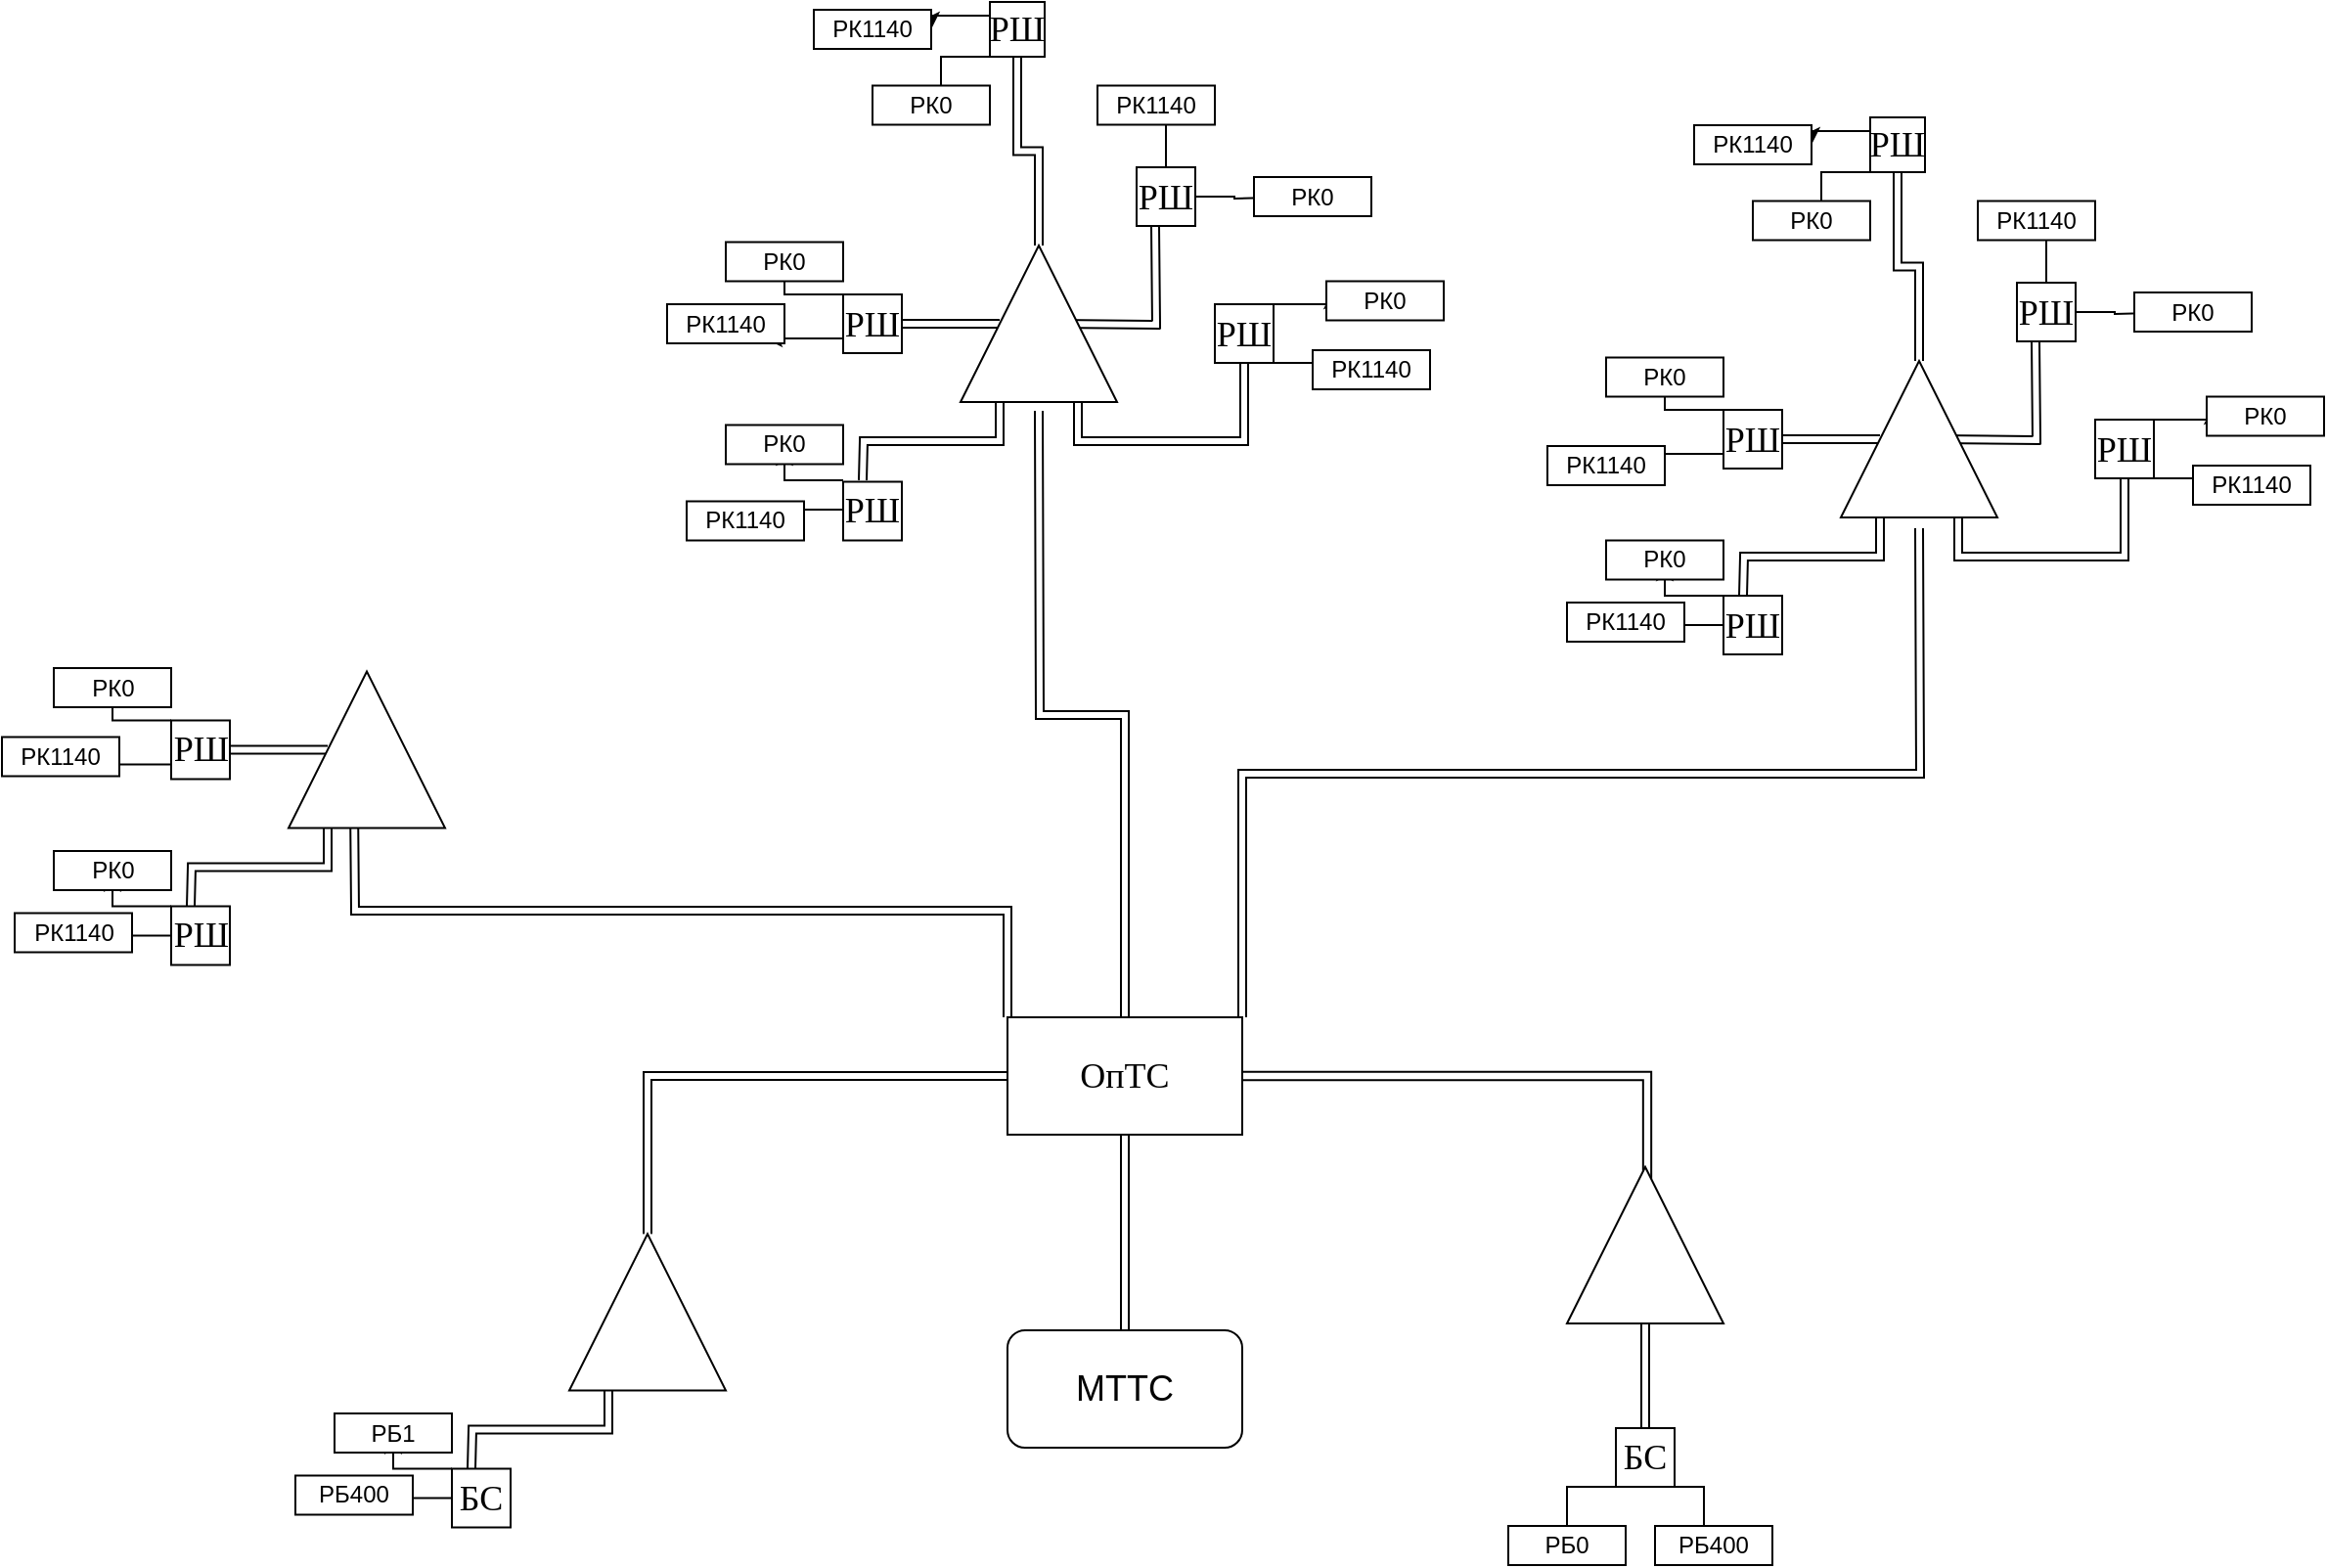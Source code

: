 <mxfile version="24.2.5" type="github">
  <diagram name="Сторінка-1" id="-aMKNxU6E9L7MTQbwJhd">
    <mxGraphModel dx="1947" dy="1637" grid="1" gridSize="10" guides="1" tooltips="1" connect="1" arrows="1" fold="1" page="1" pageScale="1" pageWidth="827" pageHeight="1169" math="0" shadow="0">
      <root>
        <mxCell id="0" />
        <mxCell id="1" parent="0" />
        <mxCell id="pCTq9wC-vszjbYOVtqLL-1" style="edgeStyle=orthogonalEdgeStyle;rounded=0;orthogonalLoop=1;jettySize=auto;html=1;exitX=0.5;exitY=1;exitDx=0;exitDy=0;shape=link;" edge="1" parent="1" source="pCTq9wC-vszjbYOVtqLL-7" target="pCTq9wC-vszjbYOVtqLL-8">
          <mxGeometry relative="1" as="geometry" />
        </mxCell>
        <mxCell id="pCTq9wC-vszjbYOVtqLL-2" style="edgeStyle=orthogonalEdgeStyle;rounded=0;orthogonalLoop=1;jettySize=auto;html=1;exitX=1;exitY=0.5;exitDx=0;exitDy=0;shape=link;width=4.167;" edge="1" parent="1" source="pCTq9wC-vszjbYOVtqLL-7">
          <mxGeometry relative="1" as="geometry">
            <mxPoint x="680" y="350" as="targetPoint" />
            <Array as="points">
              <mxPoint x="681" y="300" />
            </Array>
          </mxGeometry>
        </mxCell>
        <mxCell id="pCTq9wC-vszjbYOVtqLL-3" style="edgeStyle=orthogonalEdgeStyle;rounded=0;orthogonalLoop=1;jettySize=auto;html=1;exitX=0;exitY=0.5;exitDx=0;exitDy=0;shape=link;" edge="1" parent="1" source="pCTq9wC-vszjbYOVtqLL-7" target="pCTq9wC-vszjbYOVtqLL-45">
          <mxGeometry relative="1" as="geometry">
            <mxPoint x="215" y="340" as="targetPoint" />
          </mxGeometry>
        </mxCell>
        <mxCell id="pCTq9wC-vszjbYOVtqLL-4" style="edgeStyle=orthogonalEdgeStyle;rounded=0;orthogonalLoop=1;jettySize=auto;html=1;exitX=0.5;exitY=0;exitDx=0;exitDy=0;shape=link;" edge="1" parent="1" source="pCTq9wC-vszjbYOVtqLL-7">
          <mxGeometry relative="1" as="geometry">
            <mxPoint x="370" y="-40" as="targetPoint" />
          </mxGeometry>
        </mxCell>
        <mxCell id="pCTq9wC-vszjbYOVtqLL-5" style="edgeStyle=orthogonalEdgeStyle;rounded=0;orthogonalLoop=1;jettySize=auto;html=1;exitX=1;exitY=0;exitDx=0;exitDy=0;shape=link;width=4;" edge="1" parent="1" source="pCTq9wC-vszjbYOVtqLL-7">
          <mxGeometry relative="1" as="geometry">
            <mxPoint x="820" y="20" as="targetPoint" />
          </mxGeometry>
        </mxCell>
        <mxCell id="pCTq9wC-vszjbYOVtqLL-6" style="edgeStyle=orthogonalEdgeStyle;rounded=0;orthogonalLoop=1;jettySize=auto;html=1;exitX=0;exitY=0;exitDx=0;exitDy=0;shape=link;" edge="1" parent="1" source="pCTq9wC-vszjbYOVtqLL-7">
          <mxGeometry relative="1" as="geometry">
            <mxPoint x="20" y="160" as="targetPoint" />
          </mxGeometry>
        </mxCell>
        <mxCell id="pCTq9wC-vszjbYOVtqLL-7" value="&lt;font face=&quot;Times New Roman&quot; style=&quot;font-size: 18px;&quot;&gt;ОпТС&lt;/font&gt;" style="rounded=0;whiteSpace=wrap;html=1;" vertex="1" parent="1">
          <mxGeometry x="354" y="270" width="120" height="60" as="geometry" />
        </mxCell>
        <mxCell id="pCTq9wC-vszjbYOVtqLL-8" value="&lt;font style=&quot;font-size: 18px;&quot;&gt;МТТС&lt;/font&gt;" style="rounded=1;whiteSpace=wrap;html=1;" vertex="1" parent="1">
          <mxGeometry x="354" y="430" width="120" height="60" as="geometry" />
        </mxCell>
        <mxCell id="pCTq9wC-vszjbYOVtqLL-13" style="edgeStyle=orthogonalEdgeStyle;rounded=0;orthogonalLoop=1;jettySize=auto;html=1;exitX=0;exitY=0.5;exitDx=0;exitDy=0;entryX=0.5;entryY=0;entryDx=0;entryDy=0;shape=link;" edge="1" parent="1" source="pCTq9wC-vszjbYOVtqLL-14" target="pCTq9wC-vszjbYOVtqLL-23">
          <mxGeometry relative="1" as="geometry" />
        </mxCell>
        <mxCell id="pCTq9wC-vszjbYOVtqLL-14" value="" style="triangle;whiteSpace=wrap;html=1;rotation=-90;" vertex="1" parent="1">
          <mxGeometry x="640" y="346.5" width="80" height="80" as="geometry" />
        </mxCell>
        <mxCell id="pCTq9wC-vszjbYOVtqLL-21" style="edgeStyle=orthogonalEdgeStyle;rounded=0;orthogonalLoop=1;jettySize=auto;html=1;exitX=1;exitY=1;exitDx=0;exitDy=0;" edge="1" parent="1" source="pCTq9wC-vszjbYOVtqLL-23">
          <mxGeometry relative="1" as="geometry">
            <mxPoint x="710" y="540" as="targetPoint" />
          </mxGeometry>
        </mxCell>
        <mxCell id="pCTq9wC-vszjbYOVtqLL-22" style="edgeStyle=orthogonalEdgeStyle;rounded=0;orthogonalLoop=1;jettySize=auto;html=1;exitX=0;exitY=1;exitDx=0;exitDy=0;" edge="1" parent="1" source="pCTq9wC-vszjbYOVtqLL-23">
          <mxGeometry relative="1" as="geometry">
            <mxPoint x="640" y="540" as="targetPoint" />
          </mxGeometry>
        </mxCell>
        <mxCell id="pCTq9wC-vszjbYOVtqLL-23" value="&lt;font face=&quot;Times New Roman&quot;&gt;&lt;span style=&quot;font-size: 18px;&quot;&gt;БС&lt;/span&gt;&lt;/font&gt;" style="whiteSpace=wrap;html=1;aspect=fixed;" vertex="1" parent="1">
          <mxGeometry x="665" y="480" width="30" height="30" as="geometry" />
        </mxCell>
        <mxCell id="pCTq9wC-vszjbYOVtqLL-30" value="РБ400" style="rounded=0;whiteSpace=wrap;html=1;" vertex="1" parent="1">
          <mxGeometry x="685" y="530" width="60" height="20" as="geometry" />
        </mxCell>
        <mxCell id="pCTq9wC-vszjbYOVtqLL-31" value="РБ0" style="rounded=0;whiteSpace=wrap;html=1;" vertex="1" parent="1">
          <mxGeometry x="610" y="530" width="60" height="20" as="geometry" />
        </mxCell>
        <mxCell id="pCTq9wC-vszjbYOVtqLL-43" style="edgeStyle=orthogonalEdgeStyle;rounded=0;orthogonalLoop=1;jettySize=auto;html=1;exitX=0;exitY=0.25;exitDx=0;exitDy=0;shape=link;" edge="1" parent="1" source="pCTq9wC-vszjbYOVtqLL-45">
          <mxGeometry relative="1" as="geometry">
            <mxPoint x="80" y="500.75" as="targetPoint" />
          </mxGeometry>
        </mxCell>
        <mxCell id="pCTq9wC-vszjbYOVtqLL-45" value="" style="triangle;whiteSpace=wrap;html=1;rotation=-90;" vertex="1" parent="1">
          <mxGeometry x="130" y="380.75" width="80" height="80" as="geometry" />
        </mxCell>
        <mxCell id="pCTq9wC-vszjbYOVtqLL-56" style="edgeStyle=orthogonalEdgeStyle;rounded=0;orthogonalLoop=1;jettySize=auto;html=1;exitX=0;exitY=0.5;exitDx=0;exitDy=0;" edge="1" parent="1" source="pCTq9wC-vszjbYOVtqLL-58">
          <mxGeometry relative="1" as="geometry">
            <mxPoint x="40" y="516.25" as="targetPoint" />
          </mxGeometry>
        </mxCell>
        <mxCell id="pCTq9wC-vszjbYOVtqLL-57" style="edgeStyle=orthogonalEdgeStyle;rounded=0;orthogonalLoop=1;jettySize=auto;html=1;exitX=0;exitY=0;exitDx=0;exitDy=0;" edge="1" parent="1" source="pCTq9wC-vszjbYOVtqLL-58">
          <mxGeometry relative="1" as="geometry">
            <mxPoint x="40" y="484.25" as="targetPoint" />
          </mxGeometry>
        </mxCell>
        <mxCell id="pCTq9wC-vszjbYOVtqLL-58" value="&lt;font face=&quot;Times New Roman&quot;&gt;&lt;span style=&quot;font-size: 18px;&quot;&gt;БС&lt;/span&gt;&lt;/font&gt;" style="whiteSpace=wrap;html=1;aspect=fixed;" vertex="1" parent="1">
          <mxGeometry x="70" y="500.75" width="30" height="30" as="geometry" />
        </mxCell>
        <mxCell id="pCTq9wC-vszjbYOVtqLL-62" value="РБ1" style="rounded=0;whiteSpace=wrap;html=1;" vertex="1" parent="1">
          <mxGeometry x="10" y="472.5" width="60" height="20" as="geometry" />
        </mxCell>
        <mxCell id="pCTq9wC-vszjbYOVtqLL-66" value="РБ400" style="rounded=0;whiteSpace=wrap;html=1;" vertex="1" parent="1">
          <mxGeometry x="-10" y="504.25" width="60" height="20" as="geometry" />
        </mxCell>
        <mxCell id="pCTq9wC-vszjbYOVtqLL-67" style="edgeStyle=orthogonalEdgeStyle;rounded=0;orthogonalLoop=1;jettySize=auto;html=1;exitX=0.5;exitY=0;exitDx=0;exitDy=0;shape=link;" edge="1" parent="1" source="pCTq9wC-vszjbYOVtqLL-72">
          <mxGeometry relative="1" as="geometry">
            <mxPoint x="750" y="-25.5" as="targetPoint" />
          </mxGeometry>
        </mxCell>
        <mxCell id="pCTq9wC-vszjbYOVtqLL-68" style="edgeStyle=orthogonalEdgeStyle;rounded=0;orthogonalLoop=1;jettySize=auto;html=1;exitX=0.5;exitY=1;exitDx=0;exitDy=0;shape=link;" edge="1" parent="1">
          <mxGeometry relative="1" as="geometry">
            <mxPoint x="879.5" y="-75.5" as="targetPoint" />
            <mxPoint x="829.5" y="-25.5" as="sourcePoint" />
          </mxGeometry>
        </mxCell>
        <mxCell id="pCTq9wC-vszjbYOVtqLL-69" style="edgeStyle=orthogonalEdgeStyle;rounded=0;orthogonalLoop=1;jettySize=auto;html=1;exitX=0;exitY=0.75;exitDx=0;exitDy=0;shape=link;entryX=0.5;entryY=1;entryDx=0;entryDy=0;" edge="1" parent="1" source="pCTq9wC-vszjbYOVtqLL-72" target="pCTq9wC-vszjbYOVtqLL-75">
          <mxGeometry relative="1" as="geometry">
            <mxPoint x="960" y="14.5" as="targetPoint" />
          </mxGeometry>
        </mxCell>
        <mxCell id="pCTq9wC-vszjbYOVtqLL-70" style="edgeStyle=orthogonalEdgeStyle;rounded=0;orthogonalLoop=1;jettySize=auto;html=1;exitX=0;exitY=0.25;exitDx=0;exitDy=0;shape=link;" edge="1" parent="1" source="pCTq9wC-vszjbYOVtqLL-72">
          <mxGeometry relative="1" as="geometry">
            <mxPoint x="730" y="54.5" as="targetPoint" />
          </mxGeometry>
        </mxCell>
        <mxCell id="pCTq9wC-vszjbYOVtqLL-71" style="edgeStyle=orthogonalEdgeStyle;rounded=0;orthogonalLoop=1;jettySize=auto;html=1;exitX=1;exitY=0.5;exitDx=0;exitDy=0;entryX=0.5;entryY=1;entryDx=0;entryDy=0;shape=link;" edge="1" parent="1" source="pCTq9wC-vszjbYOVtqLL-72" target="pCTq9wC-vszjbYOVtqLL-81">
          <mxGeometry relative="1" as="geometry" />
        </mxCell>
        <mxCell id="pCTq9wC-vszjbYOVtqLL-72" value="" style="triangle;whiteSpace=wrap;html=1;rotation=-90;" vertex="1" parent="1">
          <mxGeometry x="780" y="-65.5" width="80" height="80" as="geometry" />
        </mxCell>
        <mxCell id="pCTq9wC-vszjbYOVtqLL-73" style="edgeStyle=orthogonalEdgeStyle;rounded=0;orthogonalLoop=1;jettySize=auto;html=1;exitX=1;exitY=0;exitDx=0;exitDy=0;" edge="1" parent="1" source="pCTq9wC-vszjbYOVtqLL-75">
          <mxGeometry relative="1" as="geometry">
            <mxPoint x="970" y="-42" as="targetPoint" />
          </mxGeometry>
        </mxCell>
        <mxCell id="pCTq9wC-vszjbYOVtqLL-74" style="edgeStyle=orthogonalEdgeStyle;rounded=0;orthogonalLoop=1;jettySize=auto;html=1;exitX=1;exitY=1;exitDx=0;exitDy=0;" edge="1" parent="1" source="pCTq9wC-vszjbYOVtqLL-75">
          <mxGeometry relative="1" as="geometry">
            <mxPoint x="970" y="-5" as="targetPoint" />
          </mxGeometry>
        </mxCell>
        <mxCell id="pCTq9wC-vszjbYOVtqLL-75" value="&lt;font style=&quot;font-size: 18px;&quot; face=&quot;Times New Roman&quot;&gt;РШ&lt;/font&gt;" style="whiteSpace=wrap;html=1;aspect=fixed;" vertex="1" parent="1">
          <mxGeometry x="910" y="-35.5" width="30" height="30" as="geometry" />
        </mxCell>
        <mxCell id="pCTq9wC-vszjbYOVtqLL-76" style="edgeStyle=orthogonalEdgeStyle;rounded=0;orthogonalLoop=1;jettySize=auto;html=1;exitX=0.5;exitY=0;exitDx=0;exitDy=0;" edge="1" parent="1" source="pCTq9wC-vszjbYOVtqLL-78">
          <mxGeometry relative="1" as="geometry">
            <mxPoint x="885" y="-142" as="targetPoint" />
          </mxGeometry>
        </mxCell>
        <mxCell id="pCTq9wC-vszjbYOVtqLL-77" style="edgeStyle=orthogonalEdgeStyle;rounded=0;orthogonalLoop=1;jettySize=auto;html=1;exitX=1;exitY=0.5;exitDx=0;exitDy=0;" edge="1" parent="1" source="pCTq9wC-vszjbYOVtqLL-78">
          <mxGeometry relative="1" as="geometry">
            <mxPoint x="940" y="-90" as="targetPoint" />
          </mxGeometry>
        </mxCell>
        <mxCell id="pCTq9wC-vszjbYOVtqLL-78" value="&lt;font face=&quot;Times New Roman&quot; style=&quot;font-size: 18px;&quot;&gt;РШ&lt;/font&gt;" style="whiteSpace=wrap;html=1;aspect=fixed;" vertex="1" parent="1">
          <mxGeometry x="870" y="-105.5" width="30" height="30" as="geometry" />
        </mxCell>
        <mxCell id="pCTq9wC-vszjbYOVtqLL-79" style="edgeStyle=orthogonalEdgeStyle;rounded=0;orthogonalLoop=1;jettySize=auto;html=1;exitX=0;exitY=1;exitDx=0;exitDy=0;" edge="1" parent="1" source="pCTq9wC-vszjbYOVtqLL-81">
          <mxGeometry relative="1" as="geometry">
            <mxPoint x="770" y="-132" as="targetPoint" />
          </mxGeometry>
        </mxCell>
        <mxCell id="pCTq9wC-vszjbYOVtqLL-80" style="edgeStyle=orthogonalEdgeStyle;rounded=0;orthogonalLoop=1;jettySize=auto;html=1;exitX=0;exitY=0.25;exitDx=0;exitDy=0;entryX=1;entryY=0.5;entryDx=0;entryDy=0;" edge="1" parent="1" source="pCTq9wC-vszjbYOVtqLL-81" target="pCTq9wC-vszjbYOVtqLL-89">
          <mxGeometry relative="1" as="geometry" />
        </mxCell>
        <mxCell id="pCTq9wC-vszjbYOVtqLL-81" value="&lt;font face=&quot;Times New Roman&quot; style=&quot;font-size: 18px;&quot;&gt;РШ&lt;/font&gt;" style="whiteSpace=wrap;html=1;aspect=fixed;" vertex="1" parent="1">
          <mxGeometry x="795" y="-190" width="28" height="28" as="geometry" />
        </mxCell>
        <mxCell id="pCTq9wC-vszjbYOVtqLL-82" style="edgeStyle=orthogonalEdgeStyle;rounded=0;orthogonalLoop=1;jettySize=auto;html=1;exitX=0;exitY=0.75;exitDx=0;exitDy=0;" edge="1" parent="1" source="pCTq9wC-vszjbYOVtqLL-84">
          <mxGeometry relative="1" as="geometry">
            <mxPoint x="680" y="-18" as="targetPoint" />
          </mxGeometry>
        </mxCell>
        <mxCell id="pCTq9wC-vszjbYOVtqLL-83" style="edgeStyle=orthogonalEdgeStyle;rounded=0;orthogonalLoop=1;jettySize=auto;html=1;exitX=0;exitY=0;exitDx=0;exitDy=0;" edge="1" parent="1" source="pCTq9wC-vszjbYOVtqLL-84">
          <mxGeometry relative="1" as="geometry">
            <mxPoint x="690" y="-62" as="targetPoint" />
          </mxGeometry>
        </mxCell>
        <mxCell id="pCTq9wC-vszjbYOVtqLL-84" value="&lt;font face=&quot;Times New Roman&quot; style=&quot;font-size: 18px;&quot;&gt;РШ&lt;/font&gt;" style="whiteSpace=wrap;html=1;aspect=fixed;" vertex="1" parent="1">
          <mxGeometry x="720" y="-40.5" width="30" height="30" as="geometry" />
        </mxCell>
        <mxCell id="pCTq9wC-vszjbYOVtqLL-85" style="edgeStyle=orthogonalEdgeStyle;rounded=0;orthogonalLoop=1;jettySize=auto;html=1;exitX=0;exitY=0.5;exitDx=0;exitDy=0;" edge="1" parent="1" source="pCTq9wC-vszjbYOVtqLL-87">
          <mxGeometry relative="1" as="geometry">
            <mxPoint x="690" y="70" as="targetPoint" />
          </mxGeometry>
        </mxCell>
        <mxCell id="pCTq9wC-vszjbYOVtqLL-86" style="edgeStyle=orthogonalEdgeStyle;rounded=0;orthogonalLoop=1;jettySize=auto;html=1;exitX=0;exitY=0;exitDx=0;exitDy=0;" edge="1" parent="1" source="pCTq9wC-vszjbYOVtqLL-87">
          <mxGeometry relative="1" as="geometry">
            <mxPoint x="690" y="38" as="targetPoint" />
          </mxGeometry>
        </mxCell>
        <mxCell id="pCTq9wC-vszjbYOVtqLL-87" value="&lt;font face=&quot;Times New Roman&quot; style=&quot;font-size: 18px;&quot;&gt;РШ&lt;/font&gt;" style="whiteSpace=wrap;html=1;aspect=fixed;" vertex="1" parent="1">
          <mxGeometry x="720" y="54.5" width="30" height="30" as="geometry" />
        </mxCell>
        <mxCell id="pCTq9wC-vszjbYOVtqLL-88" value="РК0" style="rounded=0;whiteSpace=wrap;html=1;" vertex="1" parent="1">
          <mxGeometry x="735" y="-147.25" width="60" height="20" as="geometry" />
        </mxCell>
        <mxCell id="pCTq9wC-vszjbYOVtqLL-89" value="РК1140" style="rounded=0;whiteSpace=wrap;html=1;" vertex="1" parent="1">
          <mxGeometry x="705" y="-186" width="60" height="20" as="geometry" />
        </mxCell>
        <mxCell id="pCTq9wC-vszjbYOVtqLL-90" value="РК0" style="rounded=0;whiteSpace=wrap;html=1;" vertex="1" parent="1">
          <mxGeometry x="967" y="-47.25" width="60" height="20" as="geometry" />
        </mxCell>
        <mxCell id="pCTq9wC-vszjbYOVtqLL-91" value="РК0" style="rounded=0;whiteSpace=wrap;html=1;" vertex="1" parent="1">
          <mxGeometry x="930" y="-100.5" width="60" height="20" as="geometry" />
        </mxCell>
        <mxCell id="pCTq9wC-vszjbYOVtqLL-92" value="РК0" style="rounded=0;whiteSpace=wrap;html=1;" vertex="1" parent="1">
          <mxGeometry x="660" y="-67.25" width="60" height="20" as="geometry" />
        </mxCell>
        <mxCell id="pCTq9wC-vszjbYOVtqLL-93" value="РК0" style="rounded=0;whiteSpace=wrap;html=1;" vertex="1" parent="1">
          <mxGeometry x="660" y="26.25" width="60" height="20" as="geometry" />
        </mxCell>
        <mxCell id="pCTq9wC-vszjbYOVtqLL-94" value="РК1140" style="rounded=0;whiteSpace=wrap;html=1;" vertex="1" parent="1">
          <mxGeometry x="960" y="-12" width="60" height="20" as="geometry" />
        </mxCell>
        <mxCell id="pCTq9wC-vszjbYOVtqLL-95" value="РК1140" style="rounded=0;whiteSpace=wrap;html=1;" vertex="1" parent="1">
          <mxGeometry x="850" y="-147.25" width="60" height="20" as="geometry" />
        </mxCell>
        <mxCell id="pCTq9wC-vszjbYOVtqLL-96" value="РК1140" style="rounded=0;whiteSpace=wrap;html=1;" vertex="1" parent="1">
          <mxGeometry x="630" y="-22" width="60" height="20" as="geometry" />
        </mxCell>
        <mxCell id="pCTq9wC-vszjbYOVtqLL-97" value="РК1140" style="rounded=0;whiteSpace=wrap;html=1;" vertex="1" parent="1">
          <mxGeometry x="640" y="58" width="60" height="20" as="geometry" />
        </mxCell>
        <mxCell id="pCTq9wC-vszjbYOVtqLL-98" style="edgeStyle=orthogonalEdgeStyle;rounded=0;orthogonalLoop=1;jettySize=auto;html=1;exitX=0.5;exitY=0;exitDx=0;exitDy=0;shape=link;" edge="1" parent="1" source="pCTq9wC-vszjbYOVtqLL-103">
          <mxGeometry relative="1" as="geometry">
            <mxPoint x="-43.5" y="133.25" as="targetPoint" />
          </mxGeometry>
        </mxCell>
        <mxCell id="pCTq9wC-vszjbYOVtqLL-101" style="edgeStyle=orthogonalEdgeStyle;rounded=0;orthogonalLoop=1;jettySize=auto;html=1;exitX=0;exitY=0.25;exitDx=0;exitDy=0;shape=link;" edge="1" parent="1" source="pCTq9wC-vszjbYOVtqLL-103">
          <mxGeometry relative="1" as="geometry">
            <mxPoint x="-63.5" y="213.25" as="targetPoint" />
          </mxGeometry>
        </mxCell>
        <mxCell id="pCTq9wC-vszjbYOVtqLL-103" value="" style="triangle;whiteSpace=wrap;html=1;rotation=-90;" vertex="1" parent="1">
          <mxGeometry x="-13.5" y="93.25" width="80" height="80" as="geometry" />
        </mxCell>
        <mxCell id="pCTq9wC-vszjbYOVtqLL-112" style="edgeStyle=orthogonalEdgeStyle;rounded=0;orthogonalLoop=1;jettySize=auto;html=1;exitX=0;exitY=0.75;exitDx=0;exitDy=0;" edge="1" parent="1" source="pCTq9wC-vszjbYOVtqLL-114">
          <mxGeometry relative="1" as="geometry">
            <mxPoint x="-113.5" y="140.75" as="targetPoint" />
          </mxGeometry>
        </mxCell>
        <mxCell id="pCTq9wC-vszjbYOVtqLL-113" style="edgeStyle=orthogonalEdgeStyle;rounded=0;orthogonalLoop=1;jettySize=auto;html=1;exitX=0;exitY=0;exitDx=0;exitDy=0;" edge="1" parent="1" source="pCTq9wC-vszjbYOVtqLL-114">
          <mxGeometry relative="1" as="geometry">
            <mxPoint x="-103.5" y="96.75" as="targetPoint" />
          </mxGeometry>
        </mxCell>
        <mxCell id="pCTq9wC-vszjbYOVtqLL-114" value="&lt;font face=&quot;Times New Roman&quot; style=&quot;font-size: 18px;&quot;&gt;РШ&lt;/font&gt;" style="whiteSpace=wrap;html=1;aspect=fixed;" vertex="1" parent="1">
          <mxGeometry x="-73.5" y="118.25" width="30" height="30" as="geometry" />
        </mxCell>
        <mxCell id="pCTq9wC-vszjbYOVtqLL-115" style="edgeStyle=orthogonalEdgeStyle;rounded=0;orthogonalLoop=1;jettySize=auto;html=1;exitX=0;exitY=0.5;exitDx=0;exitDy=0;" edge="1" parent="1" source="pCTq9wC-vszjbYOVtqLL-117">
          <mxGeometry relative="1" as="geometry">
            <mxPoint x="-103.5" y="228.75" as="targetPoint" />
          </mxGeometry>
        </mxCell>
        <mxCell id="pCTq9wC-vszjbYOVtqLL-116" style="edgeStyle=orthogonalEdgeStyle;rounded=0;orthogonalLoop=1;jettySize=auto;html=1;exitX=0;exitY=0;exitDx=0;exitDy=0;" edge="1" parent="1" source="pCTq9wC-vszjbYOVtqLL-117">
          <mxGeometry relative="1" as="geometry">
            <mxPoint x="-103.5" y="196.75" as="targetPoint" />
          </mxGeometry>
        </mxCell>
        <mxCell id="pCTq9wC-vszjbYOVtqLL-117" value="&lt;font face=&quot;Times New Roman&quot; style=&quot;font-size: 18px;&quot;&gt;РШ&lt;/font&gt;" style="whiteSpace=wrap;html=1;aspect=fixed;" vertex="1" parent="1">
          <mxGeometry x="-73.5" y="213.25" width="30" height="30" as="geometry" />
        </mxCell>
        <mxCell id="pCTq9wC-vszjbYOVtqLL-122" value="РК0" style="rounded=0;whiteSpace=wrap;html=1;" vertex="1" parent="1">
          <mxGeometry x="-133.5" y="91.5" width="60" height="20" as="geometry" />
        </mxCell>
        <mxCell id="pCTq9wC-vszjbYOVtqLL-123" value="РК0" style="rounded=0;whiteSpace=wrap;html=1;" vertex="1" parent="1">
          <mxGeometry x="-133.5" y="185" width="60" height="20" as="geometry" />
        </mxCell>
        <mxCell id="pCTq9wC-vszjbYOVtqLL-126" value="РК1140" style="rounded=0;whiteSpace=wrap;html=1;" vertex="1" parent="1">
          <mxGeometry x="-153.5" y="216.75" width="60" height="20" as="geometry" />
        </mxCell>
        <mxCell id="pCTq9wC-vszjbYOVtqLL-128" value="РК1140" style="rounded=0;whiteSpace=wrap;html=1;" vertex="1" parent="1">
          <mxGeometry x="-160" y="126.75" width="60" height="20" as="geometry" />
        </mxCell>
        <mxCell id="pCTq9wC-vszjbYOVtqLL-129" style="edgeStyle=orthogonalEdgeStyle;rounded=0;orthogonalLoop=1;jettySize=auto;html=1;exitX=0.5;exitY=0;exitDx=0;exitDy=0;shape=link;" edge="1" parent="1" source="pCTq9wC-vszjbYOVtqLL-134">
          <mxGeometry relative="1" as="geometry">
            <mxPoint x="300" y="-84.5" as="targetPoint" />
          </mxGeometry>
        </mxCell>
        <mxCell id="pCTq9wC-vszjbYOVtqLL-130" style="edgeStyle=orthogonalEdgeStyle;rounded=0;orthogonalLoop=1;jettySize=auto;html=1;exitX=0.5;exitY=1;exitDx=0;exitDy=0;shape=link;" edge="1" parent="1">
          <mxGeometry relative="1" as="geometry">
            <mxPoint x="429.5" y="-134.5" as="targetPoint" />
            <mxPoint x="379.5" y="-84.5" as="sourcePoint" />
          </mxGeometry>
        </mxCell>
        <mxCell id="pCTq9wC-vszjbYOVtqLL-131" style="edgeStyle=orthogonalEdgeStyle;rounded=0;orthogonalLoop=1;jettySize=auto;html=1;exitX=0;exitY=0.75;exitDx=0;exitDy=0;shape=link;entryX=0.5;entryY=1;entryDx=0;entryDy=0;" edge="1" parent="1" source="pCTq9wC-vszjbYOVtqLL-134" target="pCTq9wC-vszjbYOVtqLL-137">
          <mxGeometry relative="1" as="geometry">
            <mxPoint x="510" y="-44.5" as="targetPoint" />
          </mxGeometry>
        </mxCell>
        <mxCell id="pCTq9wC-vszjbYOVtqLL-132" style="edgeStyle=orthogonalEdgeStyle;rounded=0;orthogonalLoop=1;jettySize=auto;html=1;exitX=0;exitY=0.25;exitDx=0;exitDy=0;shape=link;" edge="1" parent="1" source="pCTq9wC-vszjbYOVtqLL-134">
          <mxGeometry relative="1" as="geometry">
            <mxPoint x="280" y="-4.5" as="targetPoint" />
          </mxGeometry>
        </mxCell>
        <mxCell id="pCTq9wC-vszjbYOVtqLL-133" style="edgeStyle=orthogonalEdgeStyle;rounded=0;orthogonalLoop=1;jettySize=auto;html=1;exitX=1;exitY=0.5;exitDx=0;exitDy=0;entryX=0.5;entryY=1;entryDx=0;entryDy=0;shape=link;" edge="1" parent="1" source="pCTq9wC-vszjbYOVtqLL-134" target="pCTq9wC-vszjbYOVtqLL-143">
          <mxGeometry relative="1" as="geometry" />
        </mxCell>
        <mxCell id="pCTq9wC-vszjbYOVtqLL-134" value="" style="triangle;whiteSpace=wrap;html=1;rotation=-90;" vertex="1" parent="1">
          <mxGeometry x="330" y="-124.5" width="80" height="80" as="geometry" />
        </mxCell>
        <mxCell id="pCTq9wC-vszjbYOVtqLL-135" style="edgeStyle=orthogonalEdgeStyle;rounded=0;orthogonalLoop=1;jettySize=auto;html=1;exitX=1;exitY=0;exitDx=0;exitDy=0;" edge="1" parent="1" source="pCTq9wC-vszjbYOVtqLL-137">
          <mxGeometry relative="1" as="geometry">
            <mxPoint x="520" y="-101" as="targetPoint" />
          </mxGeometry>
        </mxCell>
        <mxCell id="pCTq9wC-vszjbYOVtqLL-136" style="edgeStyle=orthogonalEdgeStyle;rounded=0;orthogonalLoop=1;jettySize=auto;html=1;exitX=1;exitY=1;exitDx=0;exitDy=0;" edge="1" parent="1" source="pCTq9wC-vszjbYOVtqLL-137">
          <mxGeometry relative="1" as="geometry">
            <mxPoint x="520" y="-64" as="targetPoint" />
          </mxGeometry>
        </mxCell>
        <mxCell id="pCTq9wC-vszjbYOVtqLL-137" value="&lt;font style=&quot;font-size: 18px;&quot; face=&quot;Times New Roman&quot;&gt;РШ&lt;/font&gt;" style="whiteSpace=wrap;html=1;aspect=fixed;" vertex="1" parent="1">
          <mxGeometry x="460" y="-94.5" width="30" height="30" as="geometry" />
        </mxCell>
        <mxCell id="pCTq9wC-vszjbYOVtqLL-138" style="edgeStyle=orthogonalEdgeStyle;rounded=0;orthogonalLoop=1;jettySize=auto;html=1;exitX=0.5;exitY=0;exitDx=0;exitDy=0;" edge="1" parent="1" source="pCTq9wC-vszjbYOVtqLL-140">
          <mxGeometry relative="1" as="geometry">
            <mxPoint x="435" y="-201" as="targetPoint" />
          </mxGeometry>
        </mxCell>
        <mxCell id="pCTq9wC-vszjbYOVtqLL-139" style="edgeStyle=orthogonalEdgeStyle;rounded=0;orthogonalLoop=1;jettySize=auto;html=1;exitX=1;exitY=0.5;exitDx=0;exitDy=0;" edge="1" parent="1" source="pCTq9wC-vszjbYOVtqLL-140">
          <mxGeometry relative="1" as="geometry">
            <mxPoint x="490" y="-149" as="targetPoint" />
          </mxGeometry>
        </mxCell>
        <mxCell id="pCTq9wC-vszjbYOVtqLL-140" value="&lt;font face=&quot;Times New Roman&quot; style=&quot;font-size: 18px;&quot;&gt;РШ&lt;/font&gt;" style="whiteSpace=wrap;html=1;aspect=fixed;" vertex="1" parent="1">
          <mxGeometry x="420" y="-164.5" width="30" height="30" as="geometry" />
        </mxCell>
        <mxCell id="pCTq9wC-vszjbYOVtqLL-141" style="edgeStyle=orthogonalEdgeStyle;rounded=0;orthogonalLoop=1;jettySize=auto;html=1;exitX=0;exitY=1;exitDx=0;exitDy=0;" edge="1" parent="1" source="pCTq9wC-vszjbYOVtqLL-143">
          <mxGeometry relative="1" as="geometry">
            <mxPoint x="320" y="-191" as="targetPoint" />
          </mxGeometry>
        </mxCell>
        <mxCell id="pCTq9wC-vszjbYOVtqLL-142" style="edgeStyle=orthogonalEdgeStyle;rounded=0;orthogonalLoop=1;jettySize=auto;html=1;exitX=0;exitY=0.25;exitDx=0;exitDy=0;entryX=1;entryY=0.5;entryDx=0;entryDy=0;" edge="1" parent="1" source="pCTq9wC-vszjbYOVtqLL-143" target="pCTq9wC-vszjbYOVtqLL-151">
          <mxGeometry relative="1" as="geometry" />
        </mxCell>
        <mxCell id="pCTq9wC-vszjbYOVtqLL-143" value="&lt;font face=&quot;Times New Roman&quot; style=&quot;font-size: 18px;&quot;&gt;РШ&lt;/font&gt;" style="whiteSpace=wrap;html=1;aspect=fixed;" vertex="1" parent="1">
          <mxGeometry x="345" y="-249" width="28" height="28" as="geometry" />
        </mxCell>
        <mxCell id="pCTq9wC-vszjbYOVtqLL-144" style="edgeStyle=orthogonalEdgeStyle;rounded=0;orthogonalLoop=1;jettySize=auto;html=1;exitX=0;exitY=0.75;exitDx=0;exitDy=0;" edge="1" parent="1" source="pCTq9wC-vszjbYOVtqLL-146">
          <mxGeometry relative="1" as="geometry">
            <mxPoint x="230" y="-77" as="targetPoint" />
          </mxGeometry>
        </mxCell>
        <mxCell id="pCTq9wC-vszjbYOVtqLL-145" style="edgeStyle=orthogonalEdgeStyle;rounded=0;orthogonalLoop=1;jettySize=auto;html=1;exitX=0;exitY=0;exitDx=0;exitDy=0;" edge="1" parent="1" source="pCTq9wC-vszjbYOVtqLL-146">
          <mxGeometry relative="1" as="geometry">
            <mxPoint x="240" y="-121" as="targetPoint" />
          </mxGeometry>
        </mxCell>
        <mxCell id="pCTq9wC-vszjbYOVtqLL-146" value="&lt;font face=&quot;Times New Roman&quot; style=&quot;font-size: 18px;&quot;&gt;РШ&lt;/font&gt;" style="whiteSpace=wrap;html=1;aspect=fixed;" vertex="1" parent="1">
          <mxGeometry x="270" y="-99.5" width="30" height="30" as="geometry" />
        </mxCell>
        <mxCell id="pCTq9wC-vszjbYOVtqLL-147" style="edgeStyle=orthogonalEdgeStyle;rounded=0;orthogonalLoop=1;jettySize=auto;html=1;exitX=0;exitY=0.5;exitDx=0;exitDy=0;" edge="1" parent="1">
          <mxGeometry relative="1" as="geometry">
            <mxPoint x="240" y="11" as="targetPoint" />
            <mxPoint x="270" y="10.5" as="sourcePoint" />
          </mxGeometry>
        </mxCell>
        <mxCell id="pCTq9wC-vszjbYOVtqLL-148" style="edgeStyle=orthogonalEdgeStyle;rounded=0;orthogonalLoop=1;jettySize=auto;html=1;exitX=0;exitY=0;exitDx=0;exitDy=0;" edge="1" parent="1">
          <mxGeometry relative="1" as="geometry">
            <mxPoint x="240" y="-21" as="targetPoint" />
            <mxPoint x="270" y="-4.5" as="sourcePoint" />
          </mxGeometry>
        </mxCell>
        <mxCell id="pCTq9wC-vszjbYOVtqLL-149" value="&lt;font face=&quot;Times New Roman&quot; style=&quot;font-size: 18px;&quot;&gt;РШ&lt;/font&gt;" style="whiteSpace=wrap;html=1;aspect=fixed;" vertex="1" parent="1">
          <mxGeometry x="270" y="-3.75" width="30" height="30" as="geometry" />
        </mxCell>
        <mxCell id="pCTq9wC-vszjbYOVtqLL-150" value="РК0" style="rounded=0;whiteSpace=wrap;html=1;" vertex="1" parent="1">
          <mxGeometry x="285" y="-206.25" width="60" height="20" as="geometry" />
        </mxCell>
        <mxCell id="pCTq9wC-vszjbYOVtqLL-151" value="РК1140" style="rounded=0;whiteSpace=wrap;html=1;" vertex="1" parent="1">
          <mxGeometry x="255" y="-245" width="60" height="20" as="geometry" />
        </mxCell>
        <mxCell id="pCTq9wC-vszjbYOVtqLL-152" value="РК0" style="rounded=0;whiteSpace=wrap;html=1;" vertex="1" parent="1">
          <mxGeometry x="517" y="-106.25" width="60" height="20" as="geometry" />
        </mxCell>
        <mxCell id="pCTq9wC-vszjbYOVtqLL-153" value="РК0" style="rounded=0;whiteSpace=wrap;html=1;" vertex="1" parent="1">
          <mxGeometry x="480" y="-159.5" width="60" height="20" as="geometry" />
        </mxCell>
        <mxCell id="pCTq9wC-vszjbYOVtqLL-154" value="РК0" style="rounded=0;whiteSpace=wrap;html=1;" vertex="1" parent="1">
          <mxGeometry x="210" y="-126.25" width="60" height="20" as="geometry" />
        </mxCell>
        <mxCell id="pCTq9wC-vszjbYOVtqLL-155" value="РК0" style="rounded=0;whiteSpace=wrap;html=1;" vertex="1" parent="1">
          <mxGeometry x="210" y="-32.75" width="60" height="20" as="geometry" />
        </mxCell>
        <mxCell id="pCTq9wC-vszjbYOVtqLL-156" value="РК1140" style="rounded=0;whiteSpace=wrap;html=1;" vertex="1" parent="1">
          <mxGeometry x="510" y="-71" width="60" height="20" as="geometry" />
        </mxCell>
        <mxCell id="pCTq9wC-vszjbYOVtqLL-157" value="РК1140" style="rounded=0;whiteSpace=wrap;html=1;" vertex="1" parent="1">
          <mxGeometry x="400" y="-206.25" width="60" height="20" as="geometry" />
        </mxCell>
        <mxCell id="pCTq9wC-vszjbYOVtqLL-158" value="РК1140" style="rounded=0;whiteSpace=wrap;html=1;" vertex="1" parent="1">
          <mxGeometry x="180" y="-94.5" width="60" height="20" as="geometry" />
        </mxCell>
        <mxCell id="pCTq9wC-vszjbYOVtqLL-159" value="РК1140" style="rounded=0;whiteSpace=wrap;html=1;" vertex="1" parent="1">
          <mxGeometry x="190" y="6.25" width="60" height="20" as="geometry" />
        </mxCell>
      </root>
    </mxGraphModel>
  </diagram>
</mxfile>
